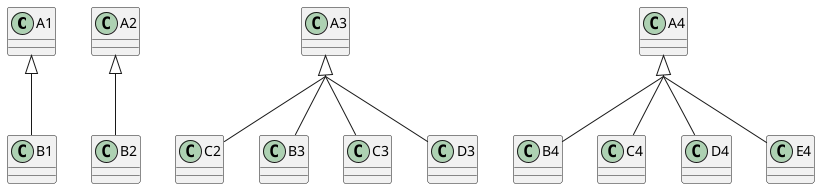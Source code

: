 @startuml
skinparam groupInheritance 4

A1 <|-- B1

A2 <|-- B2
A3 <|-- C2

A3 <|-- B3
A3 <|-- C3
A3 <|-- D3

A4 <|-- B4
A4 <|-- C4
A4 <|-- D4
A4 <|-- E4
@enduml